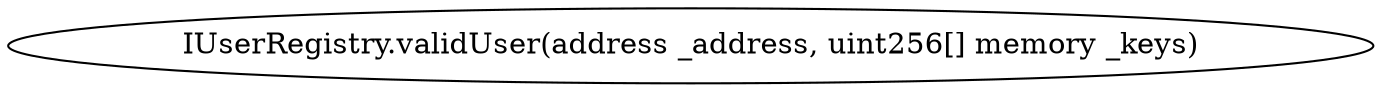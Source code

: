 digraph "" {
	graph [bb="0,0,554.09,36"];
	node [label="\N"];
	"IUserRegistry.validUser(address _address, uint256[] memory _keys)"	 [height=0.5,
		pos="277.05,18",
		width=7.6957];
}
digraph "" {
	graph [bb="0,0,554.09,36"];
	node [label="\N"];
	"IUserRegistry.validUser(address _address, uint256[] memory _keys)"	 [height=0.5,
		pos="277.05,18",
		width=7.6957];
}
digraph "" {
	graph [bb="0,0,554.09,36"];
	node [label="\N"];
	"IUserRegistry.validUser(address _address, uint256[] memory _keys)"	 [height=0.5,
		pos="277.05,18",
		width=7.6957];
}
digraph "" {
	graph [bb="0,0,554.09,36"];
	node [label="\N"];
	"IUserRegistry.validUser(address _address, uint256[] memory _keys)"	 [height=0.5,
		pos="277.05,18",
		width=7.6957];
}
digraph "" {
	graph [bb="0,0,554.09,36"];
	node [label="\N"];
	"IUserRegistry.validUser(address _address, uint256[] memory _keys)"	 [height=0.5,
		pos="277.05,18",
		width=7.6957];
}
